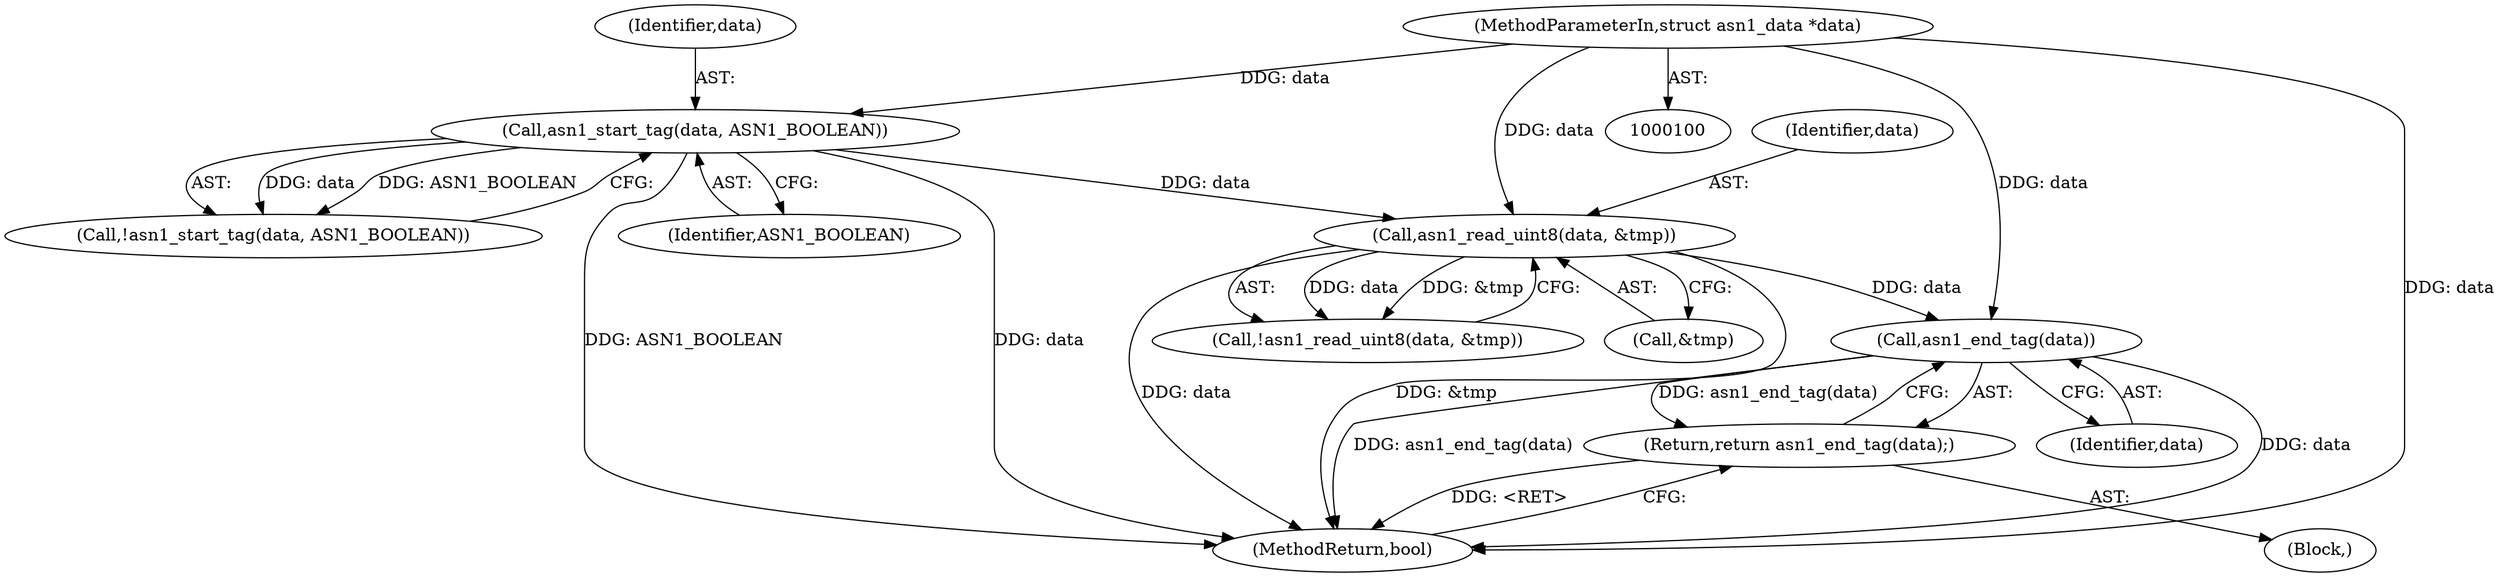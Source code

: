 digraph "0_samba_9d989c9dd7a5b92d0c5d65287935471b83b6e884@pointer" {
"1000137" [label="(Call,asn1_end_tag(data))"];
"1000121" [label="(Call,asn1_read_uint8(data, &tmp))"];
"1000110" [label="(Call,asn1_start_tag(data, ASN1_BOOLEAN))"];
"1000101" [label="(MethodParameterIn,struct asn1_data *data)"];
"1000136" [label="(Return,return asn1_end_tag(data);)"];
"1000101" [label="(MethodParameterIn,struct asn1_data *data)"];
"1000122" [label="(Identifier,data)"];
"1000138" [label="(Identifier,data)"];
"1000112" [label="(Identifier,ASN1_BOOLEAN)"];
"1000121" [label="(Call,asn1_read_uint8(data, &tmp))"];
"1000110" [label="(Call,asn1_start_tag(data, ASN1_BOOLEAN))"];
"1000109" [label="(Call,!asn1_start_tag(data, ASN1_BOOLEAN))"];
"1000111" [label="(Identifier,data)"];
"1000103" [label="(Block,)"];
"1000123" [label="(Call,&tmp)"];
"1000139" [label="(MethodReturn,bool)"];
"1000120" [label="(Call,!asn1_read_uint8(data, &tmp))"];
"1000136" [label="(Return,return asn1_end_tag(data);)"];
"1000137" [label="(Call,asn1_end_tag(data))"];
"1000137" -> "1000136"  [label="AST: "];
"1000137" -> "1000138"  [label="CFG: "];
"1000138" -> "1000137"  [label="AST: "];
"1000136" -> "1000137"  [label="CFG: "];
"1000137" -> "1000139"  [label="DDG: data"];
"1000137" -> "1000139"  [label="DDG: asn1_end_tag(data)"];
"1000137" -> "1000136"  [label="DDG: asn1_end_tag(data)"];
"1000121" -> "1000137"  [label="DDG: data"];
"1000101" -> "1000137"  [label="DDG: data"];
"1000121" -> "1000120"  [label="AST: "];
"1000121" -> "1000123"  [label="CFG: "];
"1000122" -> "1000121"  [label="AST: "];
"1000123" -> "1000121"  [label="AST: "];
"1000120" -> "1000121"  [label="CFG: "];
"1000121" -> "1000139"  [label="DDG: data"];
"1000121" -> "1000139"  [label="DDG: &tmp"];
"1000121" -> "1000120"  [label="DDG: data"];
"1000121" -> "1000120"  [label="DDG: &tmp"];
"1000110" -> "1000121"  [label="DDG: data"];
"1000101" -> "1000121"  [label="DDG: data"];
"1000110" -> "1000109"  [label="AST: "];
"1000110" -> "1000112"  [label="CFG: "];
"1000111" -> "1000110"  [label="AST: "];
"1000112" -> "1000110"  [label="AST: "];
"1000109" -> "1000110"  [label="CFG: "];
"1000110" -> "1000139"  [label="DDG: ASN1_BOOLEAN"];
"1000110" -> "1000139"  [label="DDG: data"];
"1000110" -> "1000109"  [label="DDG: data"];
"1000110" -> "1000109"  [label="DDG: ASN1_BOOLEAN"];
"1000101" -> "1000110"  [label="DDG: data"];
"1000101" -> "1000100"  [label="AST: "];
"1000101" -> "1000139"  [label="DDG: data"];
"1000136" -> "1000103"  [label="AST: "];
"1000139" -> "1000136"  [label="CFG: "];
"1000136" -> "1000139"  [label="DDG: <RET>"];
}
